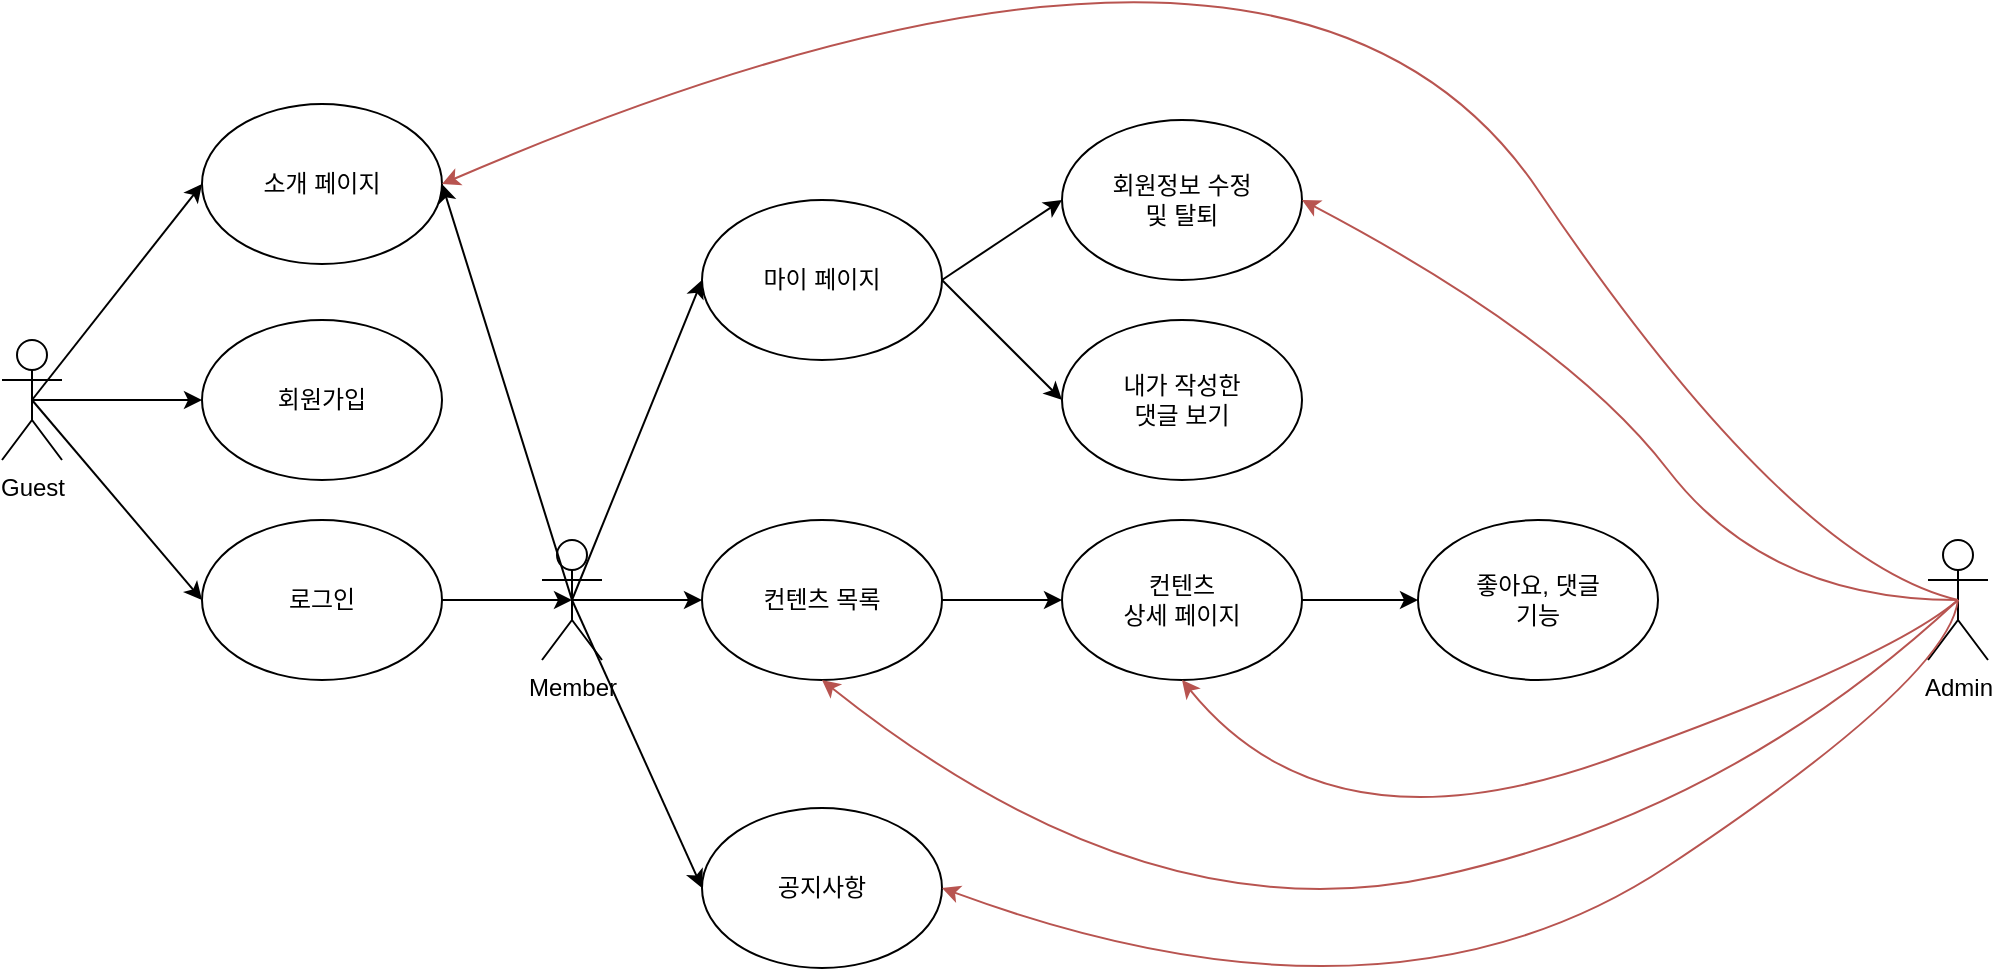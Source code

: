 <mxfile version="20.2.7" type="device"><diagram id="gfnRGOIBBmiswVQnJqyh" name="페이지-1"><mxGraphModel dx="1422" dy="762" grid="0" gridSize="10" guides="1" tooltips="1" connect="1" arrows="1" fold="1" page="1" pageScale="1" pageWidth="1169" pageHeight="827" background="none" math="0" shadow="0"><root><mxCell id="0"/><mxCell id="1" parent="0"/><object label="Guest" id="FgIcf5MK7dWPoSlmLX8n-1"><mxCell style="shape=umlActor;verticalLabelPosition=bottom;verticalAlign=top;html=1;outlineConnect=0;" parent="1" vertex="1"><mxGeometry x="77" y="290" width="30" height="60" as="geometry"/></mxCell></object><mxCell id="FgIcf5MK7dWPoSlmLX8n-5" value="Member" style="shape=umlActor;verticalLabelPosition=bottom;verticalAlign=top;html=1;outlineConnect=0;" parent="1" vertex="1"><mxGeometry x="347" y="390" width="30" height="60" as="geometry"/></mxCell><mxCell id="FgIcf5MK7dWPoSlmLX8n-7" value="Admin" style="shape=umlActor;verticalLabelPosition=bottom;verticalAlign=top;html=1;outlineConnect=0;" parent="1" vertex="1"><mxGeometry x="1040" y="390" width="30" height="60" as="geometry"/></mxCell><mxCell id="FgIcf5MK7dWPoSlmLX8n-11" value="소개 페이지" style="ellipse;whiteSpace=wrap;html=1;" parent="1" vertex="1"><mxGeometry x="177" y="172" width="120" height="80" as="geometry"/></mxCell><mxCell id="FgIcf5MK7dWPoSlmLX8n-12" value="내가 작성한&lt;br&gt;댓글 보기" style="ellipse;whiteSpace=wrap;html=1;" parent="1" vertex="1"><mxGeometry x="607" y="280" width="120" height="80" as="geometry"/></mxCell><mxCell id="FgIcf5MK7dWPoSlmLX8n-13" value="회원가입" style="ellipse;whiteSpace=wrap;html=1;" parent="1" vertex="1"><mxGeometry x="177" y="280" width="120" height="80" as="geometry"/></mxCell><mxCell id="FgIcf5MK7dWPoSlmLX8n-14" value="회원정보 수정&lt;br&gt;및 탈퇴" style="ellipse;whiteSpace=wrap;html=1;" parent="1" vertex="1"><mxGeometry x="607" y="180" width="120" height="80" as="geometry"/></mxCell><mxCell id="FgIcf5MK7dWPoSlmLX8n-15" value="로그인" style="ellipse;whiteSpace=wrap;html=1;" parent="1" vertex="1"><mxGeometry x="177" y="380" width="120" height="80" as="geometry"/></mxCell><mxCell id="FgIcf5MK7dWPoSlmLX8n-18" value="" style="endArrow=classic;html=1;rounded=0;exitX=1;exitY=0.5;exitDx=0;exitDy=0;entryX=0.5;entryY=0.5;entryDx=0;entryDy=0;entryPerimeter=0;" parent="1" source="FgIcf5MK7dWPoSlmLX8n-15" target="FgIcf5MK7dWPoSlmLX8n-5" edge="1"><mxGeometry width="50" height="50" relative="1" as="geometry"><mxPoint x="327" y="420" as="sourcePoint"/><mxPoint x="347" y="420" as="targetPoint"/></mxGeometry></mxCell><mxCell id="FgIcf5MK7dWPoSlmLX8n-19" value="" style="endArrow=classic;html=1;rounded=0;exitX=0.5;exitY=0.5;exitDx=0;exitDy=0;exitPerimeter=0;" parent="1" source="FgIcf5MK7dWPoSlmLX8n-1" target="FgIcf5MK7dWPoSlmLX8n-13" edge="1"><mxGeometry width="50" height="50" relative="1" as="geometry"><mxPoint x="207" y="451" as="sourcePoint"/><mxPoint x="257" y="401" as="targetPoint"/></mxGeometry></mxCell><mxCell id="FgIcf5MK7dWPoSlmLX8n-20" value="" style="endArrow=classic;html=1;rounded=0;entryX=0;entryY=0.5;entryDx=0;entryDy=0;exitX=0.5;exitY=0.5;exitDx=0;exitDy=0;exitPerimeter=0;" parent="1" source="FgIcf5MK7dWPoSlmLX8n-1" target="FgIcf5MK7dWPoSlmLX8n-11" edge="1"><mxGeometry width="50" height="50" relative="1" as="geometry"><mxPoint x="207" y="421" as="sourcePoint"/><mxPoint x="257" y="371" as="targetPoint"/></mxGeometry></mxCell><mxCell id="FgIcf5MK7dWPoSlmLX8n-21" value="" style="endArrow=classic;html=1;rounded=0;entryX=0;entryY=0.5;entryDx=0;entryDy=0;exitX=0.5;exitY=0.5;exitDx=0;exitDy=0;exitPerimeter=0;" parent="1" source="FgIcf5MK7dWPoSlmLX8n-1" target="FgIcf5MK7dWPoSlmLX8n-15" edge="1"><mxGeometry width="50" height="50" relative="1" as="geometry"><mxPoint x="87" y="345" as="sourcePoint"/><mxPoint x="137" y="295" as="targetPoint"/></mxGeometry></mxCell><mxCell id="FgIcf5MK7dWPoSlmLX8n-22" value="마이 페이지" style="ellipse;whiteSpace=wrap;html=1;" parent="1" vertex="1"><mxGeometry x="427" y="220" width="120" height="80" as="geometry"/></mxCell><mxCell id="FgIcf5MK7dWPoSlmLX8n-23" value="컨텐츠 목록" style="ellipse;whiteSpace=wrap;html=1;" parent="1" vertex="1"><mxGeometry x="427" y="380" width="120" height="80" as="geometry"/></mxCell><mxCell id="FgIcf5MK7dWPoSlmLX8n-26" value="" style="endArrow=classic;html=1;rounded=0;exitX=0.5;exitY=0.5;exitDx=0;exitDy=0;exitPerimeter=0;entryX=0;entryY=0.5;entryDx=0;entryDy=0;" parent="1" source="FgIcf5MK7dWPoSlmLX8n-5" target="FgIcf5MK7dWPoSlmLX8n-22" edge="1"><mxGeometry width="50" height="50" relative="1" as="geometry"><mxPoint x="367" y="430" as="sourcePoint"/><mxPoint x="417" y="380" as="targetPoint"/></mxGeometry></mxCell><mxCell id="FgIcf5MK7dWPoSlmLX8n-27" value="" style="endArrow=classic;html=1;rounded=0;entryX=0;entryY=0.5;entryDx=0;entryDy=0;exitX=1;exitY=0.5;exitDx=0;exitDy=0;" parent="1" source="FgIcf5MK7dWPoSlmLX8n-22" target="FgIcf5MK7dWPoSlmLX8n-14" edge="1"><mxGeometry width="50" height="50" relative="1" as="geometry"><mxPoint x="547" y="320" as="sourcePoint"/><mxPoint x="597" y="270" as="targetPoint"/></mxGeometry></mxCell><mxCell id="FgIcf5MK7dWPoSlmLX8n-28" value="" style="endArrow=classic;html=1;rounded=0;entryX=0;entryY=0.5;entryDx=0;entryDy=0;exitX=1;exitY=0.5;exitDx=0;exitDy=0;" parent="1" source="FgIcf5MK7dWPoSlmLX8n-22" target="FgIcf5MK7dWPoSlmLX8n-12" edge="1"><mxGeometry width="50" height="50" relative="1" as="geometry"><mxPoint x="547" y="320" as="sourcePoint"/><mxPoint x="597" y="270" as="targetPoint"/></mxGeometry></mxCell><mxCell id="FgIcf5MK7dWPoSlmLX8n-29" value="" style="endArrow=classic;html=1;rounded=0;exitX=0.5;exitY=0.5;exitDx=0;exitDy=0;exitPerimeter=0;entryX=0;entryY=0.5;entryDx=0;entryDy=0;" parent="1" source="FgIcf5MK7dWPoSlmLX8n-5" target="FgIcf5MK7dWPoSlmLX8n-23" edge="1"><mxGeometry width="50" height="50" relative="1" as="geometry"><mxPoint x="377" y="420" as="sourcePoint"/><mxPoint x="427" y="370" as="targetPoint"/></mxGeometry></mxCell><mxCell id="FgIcf5MK7dWPoSlmLX8n-30" value="공지사항" style="ellipse;whiteSpace=wrap;html=1;" parent="1" vertex="1"><mxGeometry x="427" y="524" width="120" height="80" as="geometry"/></mxCell><mxCell id="FgIcf5MK7dWPoSlmLX8n-33" value="컨텐츠&lt;br&gt;상세 페이지" style="ellipse;whiteSpace=wrap;html=1;" parent="1" vertex="1"><mxGeometry x="607" y="380" width="120" height="80" as="geometry"/></mxCell><mxCell id="FgIcf5MK7dWPoSlmLX8n-34" value="" style="endArrow=classic;html=1;rounded=0;entryX=0;entryY=0.5;entryDx=0;entryDy=0;exitX=1;exitY=0.5;exitDx=0;exitDy=0;" parent="1" source="FgIcf5MK7dWPoSlmLX8n-23" target="FgIcf5MK7dWPoSlmLX8n-33" edge="1"><mxGeometry width="50" height="50" relative="1" as="geometry"><mxPoint x="547" y="430" as="sourcePoint"/><mxPoint x="597" y="380" as="targetPoint"/></mxGeometry></mxCell><mxCell id="FgIcf5MK7dWPoSlmLX8n-38" value="" style="endArrow=classic;html=1;rounded=0;exitX=0.5;exitY=0.5;exitDx=0;exitDy=0;exitPerimeter=0;entryX=0;entryY=0.5;entryDx=0;entryDy=0;" parent="1" source="FgIcf5MK7dWPoSlmLX8n-5" target="FgIcf5MK7dWPoSlmLX8n-30" edge="1"><mxGeometry width="50" height="50" relative="1" as="geometry"><mxPoint x="677" y="570" as="sourcePoint"/><mxPoint x="727" y="520" as="targetPoint"/></mxGeometry></mxCell><mxCell id="FgIcf5MK7dWPoSlmLX8n-39" value="" style="endArrow=classic;html=1;rounded=0;exitX=1;exitY=0.5;exitDx=0;exitDy=0;entryX=0;entryY=0.5;entryDx=0;entryDy=0;" parent="1" source="FgIcf5MK7dWPoSlmLX8n-33" target="FgIcf5MK7dWPoSlmLX8n-40" edge="1"><mxGeometry width="50" height="50" relative="1" as="geometry"><mxPoint x="747" y="420" as="sourcePoint"/><mxPoint x="797" y="370" as="targetPoint"/></mxGeometry></mxCell><mxCell id="FgIcf5MK7dWPoSlmLX8n-40" value="좋아요, 댓글&lt;br&gt;기능" style="ellipse;whiteSpace=wrap;html=1;" parent="1" vertex="1"><mxGeometry x="785" y="380" width="120" height="80" as="geometry"/></mxCell><mxCell id="FgIcf5MK7dWPoSlmLX8n-42" value="" style="curved=1;endArrow=classic;html=1;rounded=0;exitX=0.5;exitY=0.5;exitDx=0;exitDy=0;exitPerimeter=0;entryX=1;entryY=0.5;entryDx=0;entryDy=0;fillColor=#f8cecc;strokeColor=#b85450;" parent="1" source="FgIcf5MK7dWPoSlmLX8n-7" target="FgIcf5MK7dWPoSlmLX8n-11" edge="1"><mxGeometry width="50" height="50" relative="1" as="geometry"><mxPoint x="990" y="450" as="sourcePoint"/><mxPoint x="1040" y="400" as="targetPoint"/><Array as="points"><mxPoint x="970" y="400"/><mxPoint x="720" y="30"/></Array></mxGeometry></mxCell><mxCell id="FgIcf5MK7dWPoSlmLX8n-43" value="" style="curved=1;endArrow=classic;html=1;rounded=0;exitX=0.5;exitY=0.5;exitDx=0;exitDy=0;exitPerimeter=0;entryX=1;entryY=0.5;entryDx=0;entryDy=0;fillColor=#f8cecc;strokeColor=#b85450;" parent="1" source="FgIcf5MK7dWPoSlmLX8n-7" target="FgIcf5MK7dWPoSlmLX8n-30" edge="1"><mxGeometry width="50" height="50" relative="1" as="geometry"><mxPoint x="1065" y="430" as="sourcePoint"/><mxPoint x="307" y="230" as="targetPoint"/><Array as="points"><mxPoint x="1050" y="460"/><mxPoint x="770" y="646"/></Array></mxGeometry></mxCell><mxCell id="FgIcf5MK7dWPoSlmLX8n-44" value="" style="curved=1;endArrow=classic;html=1;rounded=0;exitX=0.5;exitY=0.5;exitDx=0;exitDy=0;exitPerimeter=0;entryX=1;entryY=0.5;entryDx=0;entryDy=0;fillColor=#f8cecc;strokeColor=#b85450;" parent="1" source="FgIcf5MK7dWPoSlmLX8n-7" target="FgIcf5MK7dWPoSlmLX8n-14" edge="1"><mxGeometry width="50" height="50" relative="1" as="geometry"><mxPoint x="1065" y="430" as="sourcePoint"/><mxPoint x="557" y="574" as="targetPoint"/><Array as="points"><mxPoint x="960" y="420"/><mxPoint x="860" y="290"/></Array></mxGeometry></mxCell><mxCell id="FgIcf5MK7dWPoSlmLX8n-45" value="" style="curved=1;endArrow=classic;html=1;rounded=0;exitX=0.5;exitY=0.5;exitDx=0;exitDy=0;exitPerimeter=0;entryX=0.5;entryY=1;entryDx=0;entryDy=0;fillColor=#f8cecc;strokeColor=#b85450;" parent="1" source="FgIcf5MK7dWPoSlmLX8n-7" target="FgIcf5MK7dWPoSlmLX8n-23" edge="1"><mxGeometry width="50" height="50" relative="1" as="geometry"><mxPoint x="1065" y="430" as="sourcePoint"/><mxPoint x="557" y="574" as="targetPoint"/><Array as="points"><mxPoint x="941" y="526"/><mxPoint x="650" y="590"/></Array></mxGeometry></mxCell><mxCell id="FgIcf5MK7dWPoSlmLX8n-46" value="" style="curved=1;endArrow=classic;html=1;rounded=0;exitX=0.5;exitY=0.5;exitDx=0;exitDy=0;exitPerimeter=0;entryX=0.5;entryY=1;entryDx=0;entryDy=0;fillColor=#f8cecc;strokeColor=#b85450;" parent="1" source="FgIcf5MK7dWPoSlmLX8n-7" target="FgIcf5MK7dWPoSlmLX8n-33" edge="1"><mxGeometry width="50" height="50" relative="1" as="geometry"><mxPoint x="1065" y="430" as="sourcePoint"/><mxPoint x="557" y="430" as="targetPoint"/><Array as="points"><mxPoint x="1020" y="450"/><mxPoint x="740" y="550"/></Array></mxGeometry></mxCell><mxCell id="FgIcf5MK7dWPoSlmLX8n-47" value="" style="endArrow=classic;html=1;rounded=0;entryX=1;entryY=0.5;entryDx=0;entryDy=0;exitX=0.5;exitY=0.5;exitDx=0;exitDy=0;exitPerimeter=0;" parent="1" source="FgIcf5MK7dWPoSlmLX8n-5" target="FgIcf5MK7dWPoSlmLX8n-11" edge="1"><mxGeometry width="50" height="50" relative="1" as="geometry"><mxPoint x="341" y="347" as="sourcePoint"/><mxPoint x="391" y="297" as="targetPoint"/></mxGeometry></mxCell></root></mxGraphModel></diagram></mxfile>